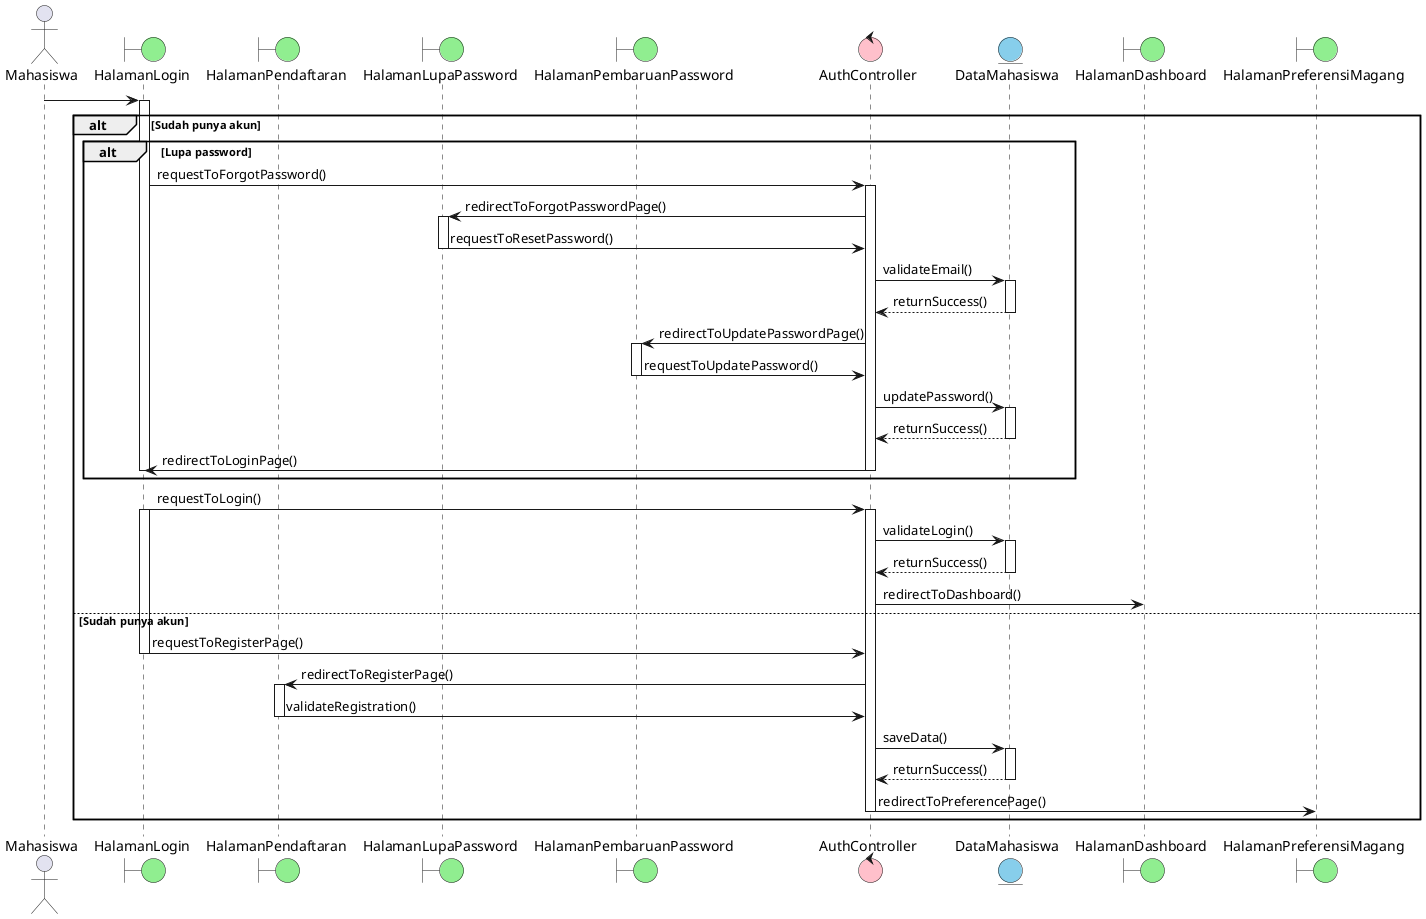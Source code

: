 @startuml masuk-ke-sistem

actor Mahasiswa

boundary HalamanLogin #LightGreen
boundary HalamanPendaftaran #LightGreen
boundary HalamanLupaPassword #LightGreen
boundary HalamanPembaruanPassword #LightGreen

control AuthController #Pink

entity DataMahasiswa #SkyBlue

boundary HalamanDashboard #LightGreen
boundary HalamanPreferensiMagang #LightGreen

Mahasiswa -> HalamanLogin

alt Sudah punya akun
    alt Lupa password
        activate HalamanLogin
        HalamanLogin -> AuthController : requestToForgotPassword()
        activate AuthController
        AuthController -> HalamanLupaPassword : redirectToForgotPasswordPage()
        activate HalamanLupaPassword
        HalamanLupaPassword -> AuthController : requestToResetPassword()
        deactivate HalamanLupaPassword
        AuthController -> DataMahasiswa : validateEmail()
        activate DataMahasiswa
        DataMahasiswa --> AuthController : returnSuccess()
        deactivate DataMahasiswa
        AuthController -> HalamanPembaruanPassword : redirectToUpdatePasswordPage()
        activate HalamanPembaruanPassword
        HalamanPembaruanPassword -> AuthController : requestToUpdatePassword()
        deactivate HalamanPembaruanPassword
        AuthController -> DataMahasiswa : updatePassword()
        activate DataMahasiswa
        DataMahasiswa --> AuthController : returnSuccess()
        deactivate DataMahasiswa
        AuthController -> HalamanLogin : redirectToLoginPage()
        deactivate AuthController
        deactivate HalamanLogin
    end
    HalamanLogin -> AuthController : requestToLogin()
    activate HalamanLogin
    activate AuthController
    AuthController -> DataMahasiswa : validateLogin()
    activate DataMahasiswa
    DataMahasiswa --> AuthController : returnSuccess()
    deactivate DataMahasiswa
    AuthController -> HalamanDashboard : redirectToDashboard()
else Sudah punya akun
    HalamanLogin -> AuthController : requestToRegisterPage()
    deactivate HalamanLogin
    AuthController -> HalamanPendaftaran : redirectToRegisterPage()
    activate HalamanPendaftaran
    HalamanPendaftaran -> AuthController : validateRegistration()
    deactivate HalamanPendaftaran
    AuthController -> DataMahasiswa : saveData()
    activate DataMahasiswa
    DataMahasiswa --> AuthController : returnSuccess()
    deactivate DataMahasiswa
    AuthController -> HalamanPreferensiMagang : redirectToPreferencePage()
    deactivate AuthController
end

@enduml
